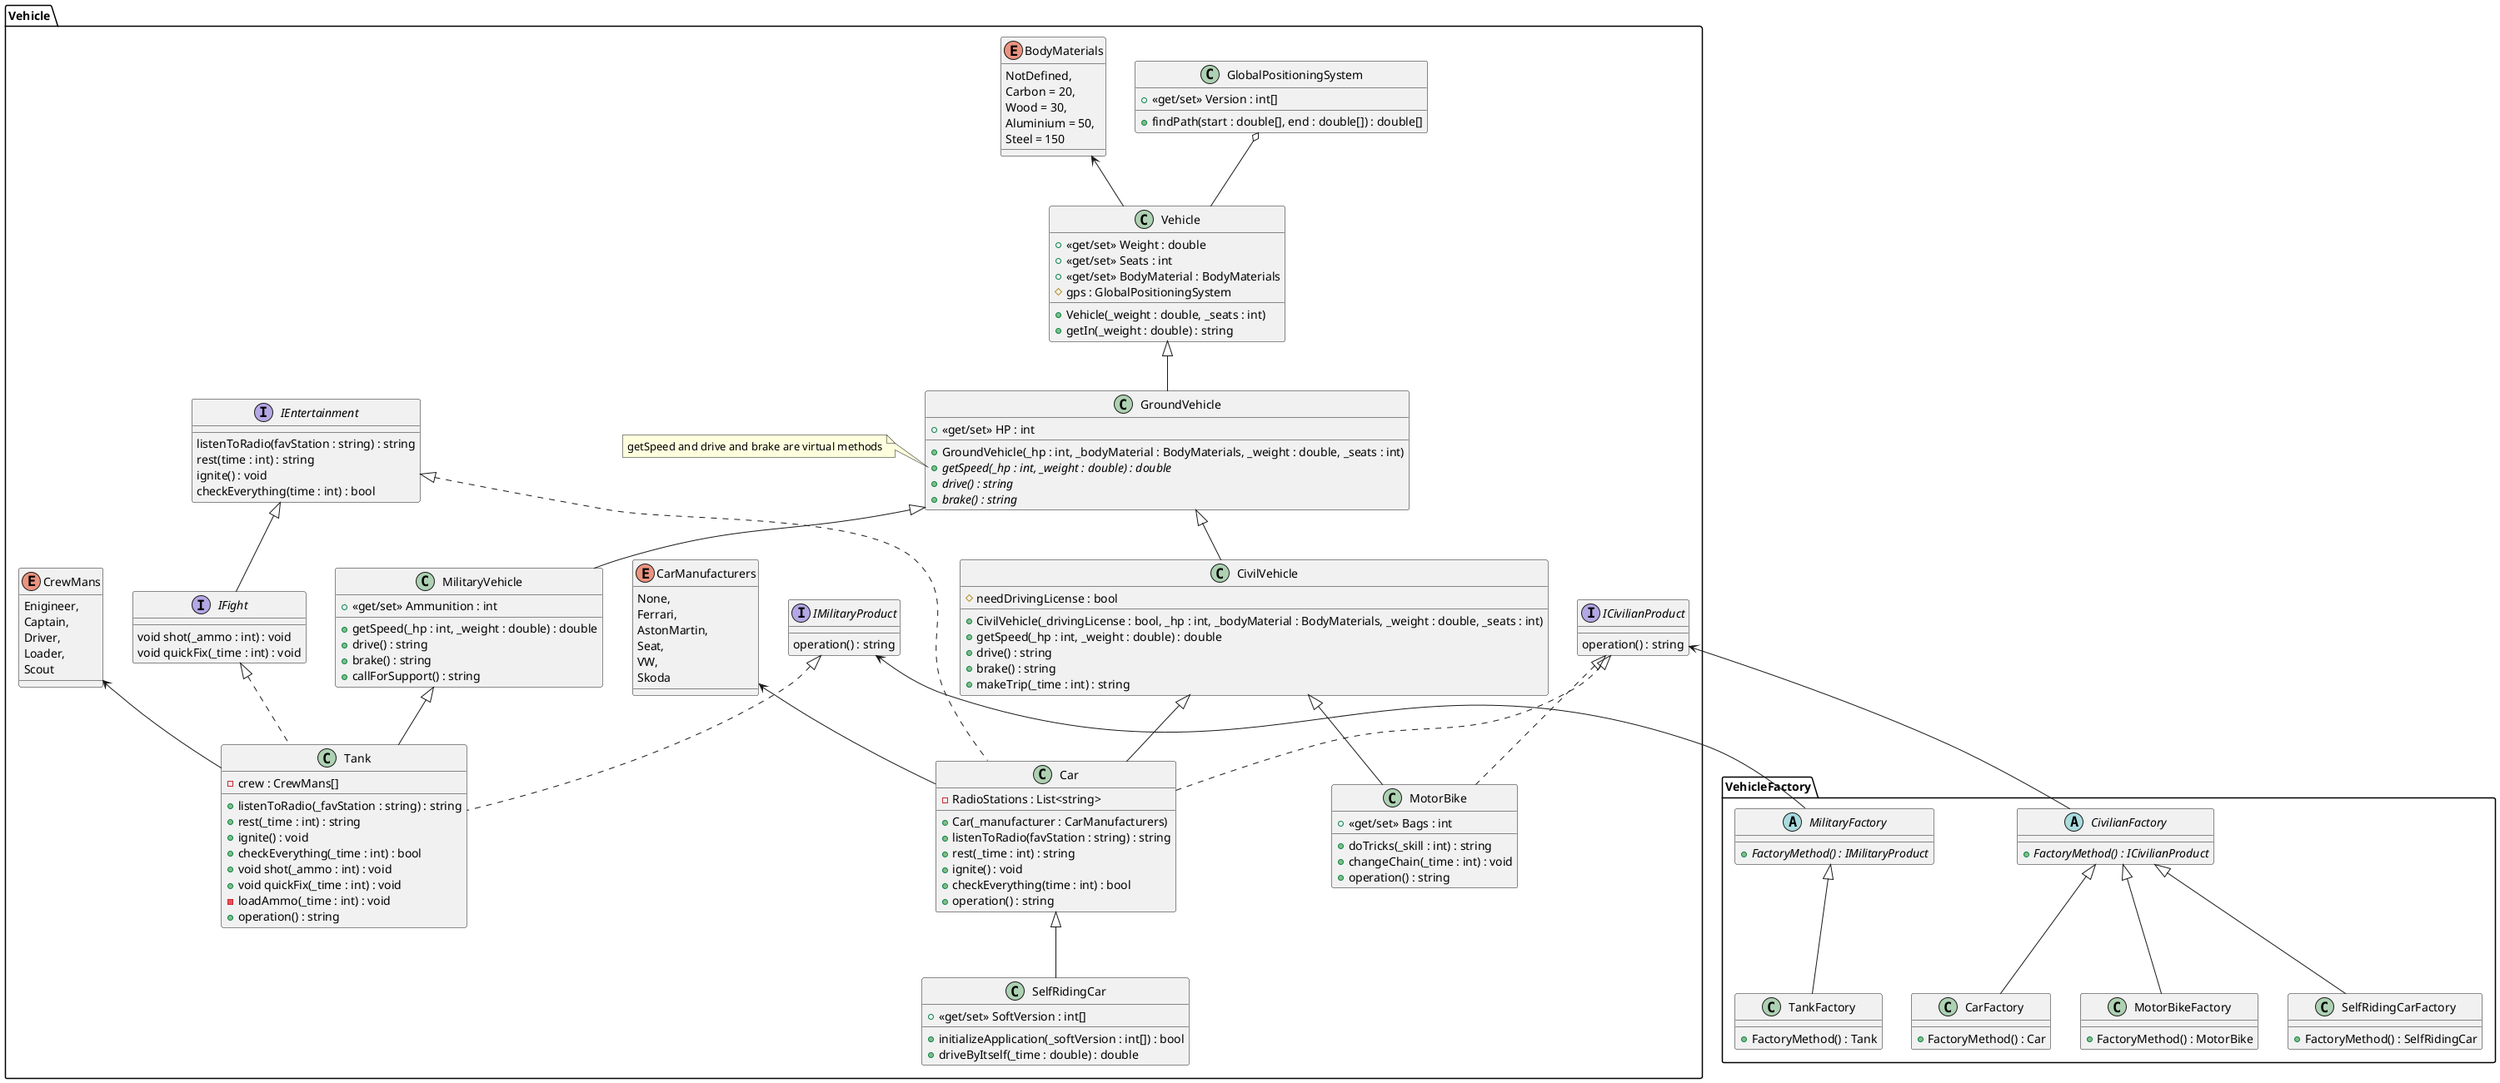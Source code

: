 @startuml

namespace Vehicle{

    class Vehicle{
        +<<get/set>> Weight : double
        +<<get/set>> Seats : int
        +<<get/set>> BodyMaterial : BodyMaterials
        #gps : GlobalPositioningSystem

        + Vehicle(_weight : double, _seats : int)
        +getIn(_weight : double) : string
    }

    class GroundVehicle{
        +<<get/set>> HP : int
        +GroundVehicle(_hp : int, _bodyMaterial : BodyMaterials, _weight : double, _seats : int)
        + {abstract} getSpeed(_hp : int, _weight : double) : double
        + {abstract} drive() : string
        + {abstract} brake() : string
    }
    note left of GroundVehicle::getSpeed
    getSpeed and drive and brake are virtual methods
    end note

    class CivilVehicle{
        #needDrivingLicense : bool
        +CivilVehicle(_drivingLicense : bool, _hp : int, _bodyMaterial : BodyMaterials, _weight : double, _seats : int)
        +getSpeed(_hp : int, _weight : double) : double
        +drive() : string
        +brake() : string
        +makeTrip(_time : int) : string
    }

    class Car{
        -RadioStations : List<string>
        +Car(_manufacturer : CarManufacturers)
        +listenToRadio(favStation : string) : string
        +rest(_time : int) : string
        +ignite() : void
        +checkEverything(time : int) : bool
        +operation() : string
    }

    class SelfRidingCar{
        +<<get/set>> SoftVersion : int[]

        +initializeApplication(_softVersion : int[]) : bool
        +driveByItself(_time : double) : double
    }

    class MotorBike{
        +<<get/set>> Bags : int
        +doTricks(_skill : int) : string
        +changeChain(_time : int) : void
        +operation() : string
    }

    class GlobalPositioningSystem{
        +<<get/set>> Version : int[]
        +findPath(start : double[], end : double[]) : double[]
    }

    class MilitaryVehicle{
        +<<get/set>> Ammunition : int
        +getSpeed(_hp : int, _weight : double) : double
        +drive() : string
        +brake() : string
        +callForSupport() : string
    }

    class Tank{
        -crew : CrewMans[]
        +listenToRadio(_favStation : string) : string
        +rest(_time : int) : string
        +ignite() : void
        +checkEverything(_time : int) : bool
        +void shot(_ammo : int) : void
        +void quickFix(_time : int) : void
        -loadAmmo(_time : int) : void
        +operation() : string
    }



    enum CarManufacturers{
        None,
        Ferrari,
        AstonMartin,
        Seat,
        VW,
        Skoda
    }
    enum BodyMaterials{
        NotDefined,
        Carbon = 20,
        Wood = 30,
        Aluminium = 50,
        Steel = 150
    }

    enum CrewMans {
        Enigineer,
        Captain,
        Driver,
        Loader,
        Scout
    }

    interface ICivilianProduct{
        operation() : string 
    }

    interface IMilitaryProduct{
        operation() : string 
    }
    interface IEntertainment {
        listenToRadio(favStation : string) : string
        rest(time : int) : string
        ignite() : void
        checkEverything(time : int) : bool
    }
    interface IFight{
        void shot(_ammo : int) : void
        void quickFix(_time : int) : void
    }

    Car <|-- SelfRidingCar
    CrewMans <-- Tank
    CivilVehicle <|-- MotorBike
    CarManufacturers <-- Car
    CivilVehicle <|-- Car
    class Car implements IEntertainment
    Vehicle <|-- GroundVehicle
    BodyMaterials <-- Vehicle
    GlobalPositioningSystem o-- Vehicle
    GroundVehicle <|-- CivilVehicle
    GroundVehicle <|-- MilitaryVehicle
    MilitaryVehicle <|-- Tank
    class Tank implements IFight
    interface IFight implements IEntertainment
    class Car implements ICivilianProduct
    class MotorBike implements ICivilianProduct
    class Tank implements IMilitaryProduct
}
namespace VehicleFactory{
    abstract class CivilianFactory{
        +{abstract} FactoryMethod() : ICivilianProduct
    }

    class CarFactory{
        +FactoryMethod() : Car
    }

    class MotorBikeFactory{
        +FactoryMethod() : MotorBike
    }

    class SelfRidingCarFactory{
        +FactoryMethod() : SelfRidingCar
    }

    abstract class MilitaryFactory{
        +{abstract} FactoryMethod() : IMilitaryProduct
    }

    class TankFactory{
        +FactoryMethod() : Tank
    }


    Vehicle.IMilitaryProduct <-- MilitaryFactory
    Vehicle.ICivilianProduct <-- CivilianFactory
    class CarFactory extends CivilianFactory
    class MotorBikeFactory extends CivilianFactory
    class TankFactory extends MilitaryFactory
    class SelfRidingCarFactory extends CivilianFactory
}
@enduml